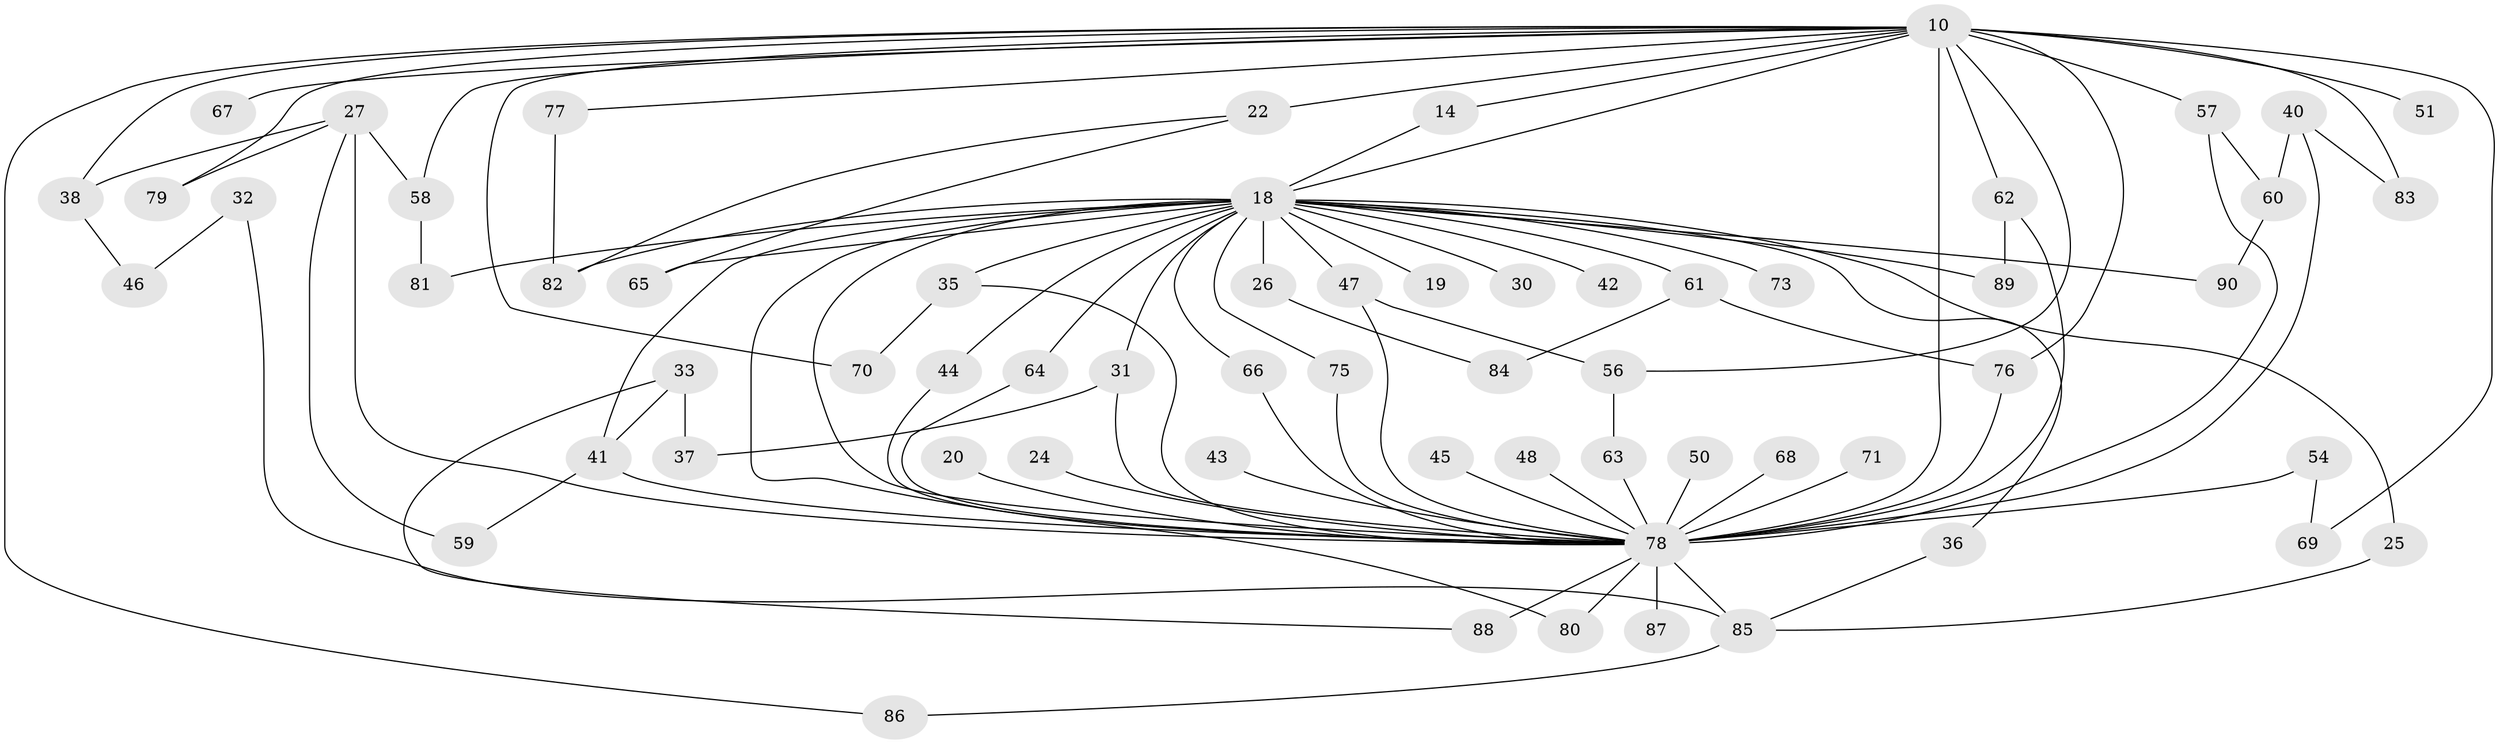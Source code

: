 // original degree distribution, {20: 0.022222222222222223, 14: 0.022222222222222223, 23: 0.011111111111111112, 17: 0.011111111111111112, 29: 0.011111111111111112, 28: 0.011111111111111112, 22: 0.011111111111111112, 15: 0.011111111111111112, 5: 0.022222222222222223, 3: 0.18888888888888888, 2: 0.5666666666666667, 7: 0.011111111111111112, 4: 0.08888888888888889, 6: 0.011111111111111112}
// Generated by graph-tools (version 1.1) at 2025/46/03/04/25 21:46:48]
// undirected, 63 vertices, 100 edges
graph export_dot {
graph [start="1"]
  node [color=gray90,style=filled];
  10 [super="+2+6"];
  14;
  18 [super="+12+9"];
  19;
  20;
  22;
  24;
  25;
  26;
  27;
  30;
  31 [super="+21+28"];
  32;
  33;
  35;
  36;
  37;
  38;
  40;
  41 [super="+29+11"];
  42;
  43;
  44;
  45;
  46;
  47;
  48;
  50;
  51;
  54 [super="+17"];
  56;
  57;
  58;
  59;
  60;
  61;
  62 [super="+53"];
  63;
  64 [super="+52"];
  65;
  66;
  67;
  68;
  69;
  70;
  71 [super="+13"];
  73;
  75;
  76 [super="+39"];
  77;
  78 [super="+74+3"];
  79;
  80;
  81;
  82 [super="+34"];
  83;
  84;
  85 [super="+15"];
  86;
  87;
  88 [super="+55"];
  89;
  90;
  10 -- 22 [weight=2];
  10 -- 51 [weight=2];
  10 -- 56;
  10 -- 58;
  10 -- 67 [weight=2];
  10 -- 70;
  10 -- 14;
  10 -- 78 [weight=20];
  10 -- 69;
  10 -- 77;
  10 -- 79;
  10 -- 83;
  10 -- 86;
  10 -- 38;
  10 -- 57;
  10 -- 76;
  10 -- 62;
  10 -- 18 [weight=9];
  14 -- 18;
  18 -- 78 [weight=9];
  18 -- 64 [weight=2];
  18 -- 65;
  18 -- 66;
  18 -- 73 [weight=2];
  18 -- 75;
  18 -- 80;
  18 -- 81;
  18 -- 19 [weight=2];
  18 -- 82 [weight=2];
  18 -- 25;
  18 -- 26 [weight=2];
  18 -- 89;
  18 -- 90;
  18 -- 30 [weight=2];
  18 -- 31 [weight=2];
  18 -- 35;
  18 -- 36;
  18 -- 42 [weight=2];
  18 -- 44;
  18 -- 47;
  18 -- 61;
  18 -- 41;
  20 -- 78;
  22 -- 65;
  22 -- 82;
  24 -- 78 [weight=2];
  25 -- 85;
  26 -- 84;
  27 -- 38;
  27 -- 58;
  27 -- 59;
  27 -- 79;
  27 -- 78 [weight=2];
  31 -- 37;
  31 -- 78 [weight=2];
  32 -- 46;
  32 -- 85;
  33 -- 37;
  33 -- 88;
  33 -- 41;
  35 -- 70;
  35 -- 78;
  36 -- 85;
  38 -- 46;
  40 -- 60;
  40 -- 83;
  40 -- 78;
  41 -- 78 [weight=3];
  41 -- 59;
  43 -- 78 [weight=2];
  44 -- 78;
  45 -- 78 [weight=2];
  47 -- 56;
  47 -- 78;
  48 -- 78 [weight=2];
  50 -- 78 [weight=2];
  54 -- 78 [weight=2];
  54 -- 69;
  56 -- 63;
  57 -- 60;
  57 -- 78;
  58 -- 81;
  60 -- 90;
  61 -- 84;
  61 -- 76;
  62 -- 78 [weight=2];
  62 -- 89;
  63 -- 78;
  64 -- 78 [weight=2];
  66 -- 78;
  68 -- 78 [weight=2];
  71 -- 78 [weight=3];
  75 -- 78;
  76 -- 78 [weight=2];
  77 -- 82;
  78 -- 85 [weight=2];
  78 -- 87 [weight=2];
  78 -- 88 [weight=3];
  78 -- 80;
  85 -- 86;
}
